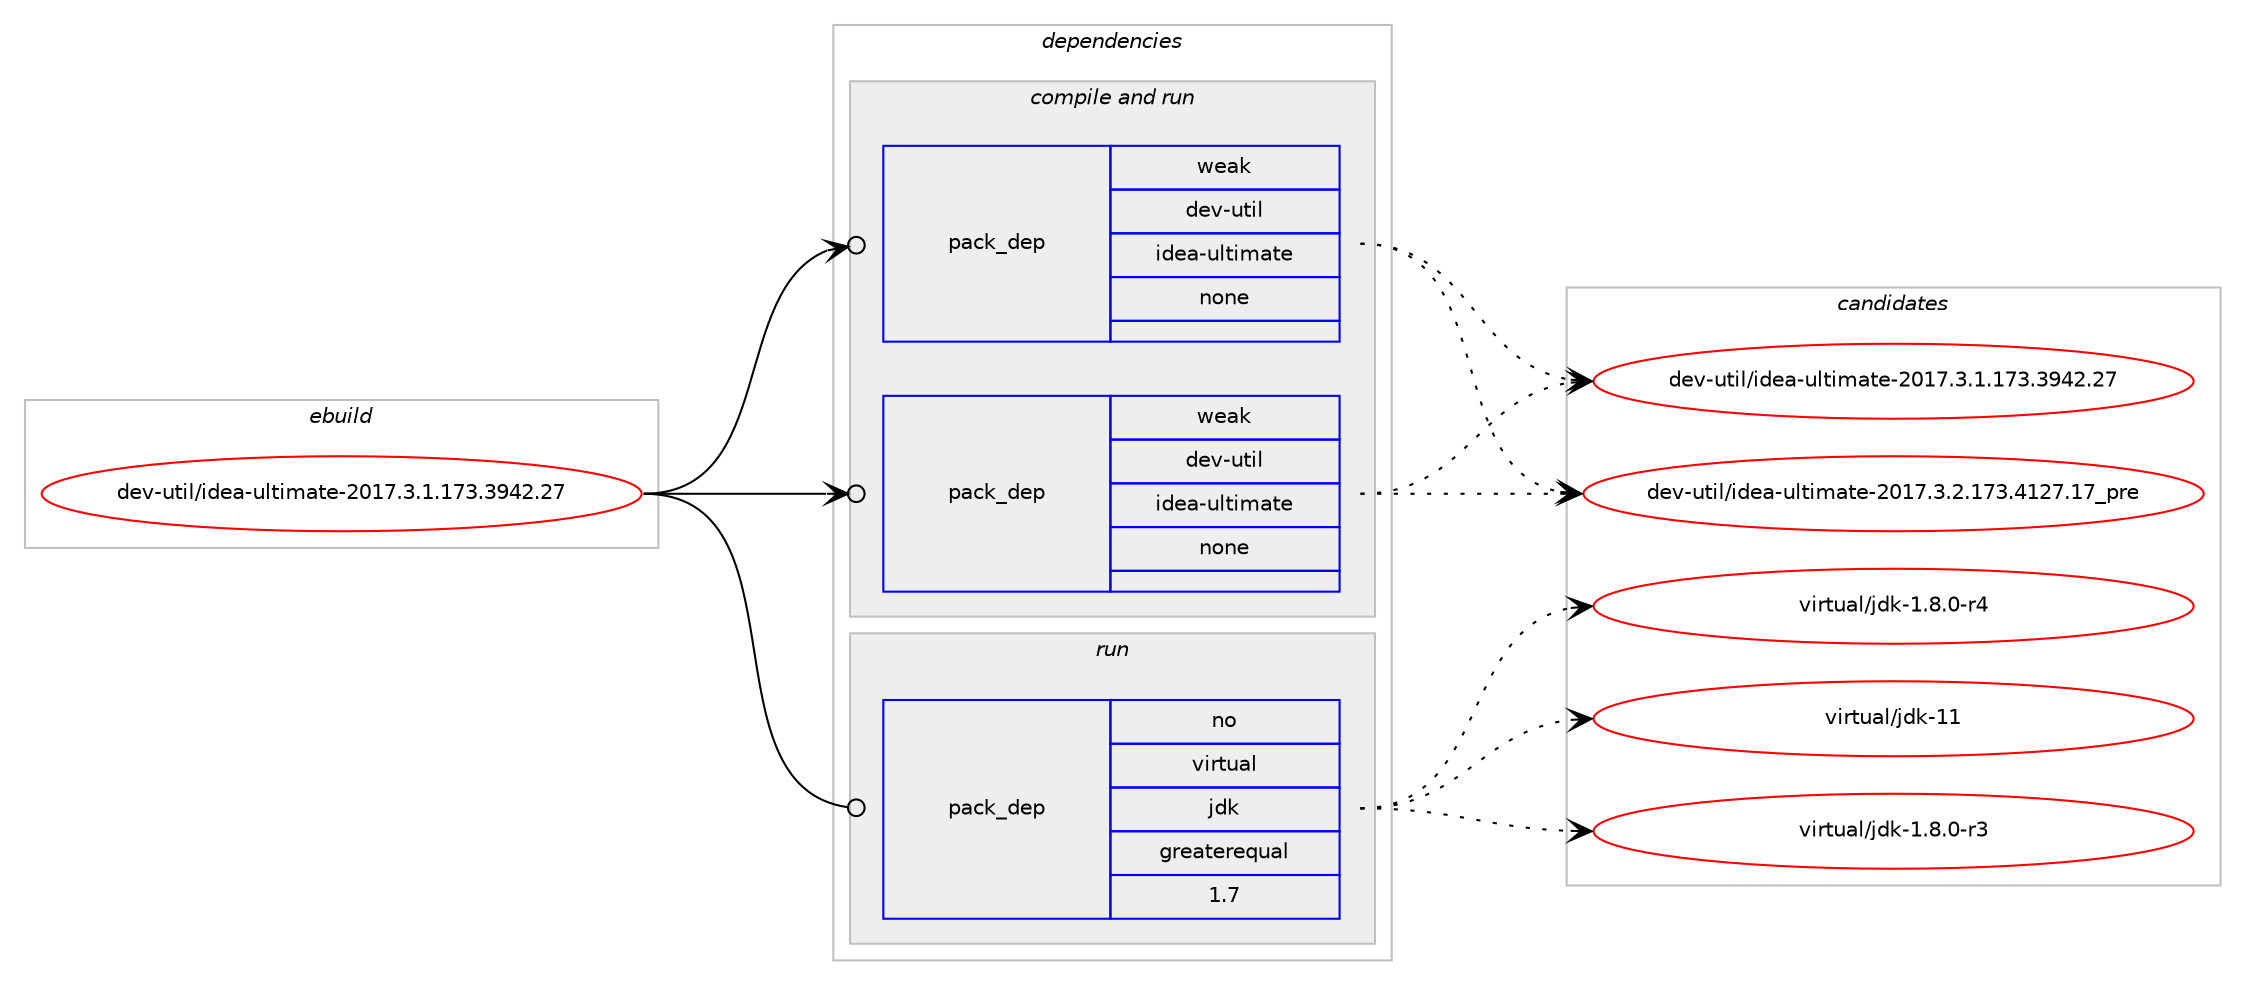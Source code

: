 digraph prolog {

# *************
# Graph options
# *************

newrank=true;
concentrate=true;
compound=true;
graph [rankdir=LR,fontname=Helvetica,fontsize=10,ranksep=1.5];#, ranksep=2.5, nodesep=0.2];
edge  [arrowhead=vee];
node  [fontname=Helvetica,fontsize=10];

# **********
# The ebuild
# **********

subgraph cluster_leftcol {
color=gray;
rank=same;
label=<<i>ebuild</i>>;
id [label="dev-util/idea-ultimate-2017.3.1.173.3942.27", color=red, width=4, href="../dev-util/idea-ultimate-2017.3.1.173.3942.27.svg"];
}

# ****************
# The dependencies
# ****************

subgraph cluster_midcol {
color=gray;
label=<<i>dependencies</i>>;
subgraph cluster_compile {
fillcolor="#eeeeee";
style=filled;
label=<<i>compile</i>>;
}
subgraph cluster_compileandrun {
fillcolor="#eeeeee";
style=filled;
label=<<i>compile and run</i>>;
subgraph pack1098155 {
dependency1546352 [label=<<TABLE BORDER="0" CELLBORDER="1" CELLSPACING="0" CELLPADDING="4" WIDTH="220"><TR><TD ROWSPAN="6" CELLPADDING="30">pack_dep</TD></TR><TR><TD WIDTH="110">weak</TD></TR><TR><TD>dev-util</TD></TR><TR><TD>idea-ultimate</TD></TR><TR><TD>none</TD></TR><TR><TD></TD></TR></TABLE>>, shape=none, color=blue];
}
id:e -> dependency1546352:w [weight=20,style="solid",arrowhead="odotvee"];
subgraph pack1098156 {
dependency1546353 [label=<<TABLE BORDER="0" CELLBORDER="1" CELLSPACING="0" CELLPADDING="4" WIDTH="220"><TR><TD ROWSPAN="6" CELLPADDING="30">pack_dep</TD></TR><TR><TD WIDTH="110">weak</TD></TR><TR><TD>dev-util</TD></TR><TR><TD>idea-ultimate</TD></TR><TR><TD>none</TD></TR><TR><TD></TD></TR></TABLE>>, shape=none, color=blue];
}
id:e -> dependency1546353:w [weight=20,style="solid",arrowhead="odotvee"];
}
subgraph cluster_run {
fillcolor="#eeeeee";
style=filled;
label=<<i>run</i>>;
subgraph pack1098157 {
dependency1546354 [label=<<TABLE BORDER="0" CELLBORDER="1" CELLSPACING="0" CELLPADDING="4" WIDTH="220"><TR><TD ROWSPAN="6" CELLPADDING="30">pack_dep</TD></TR><TR><TD WIDTH="110">no</TD></TR><TR><TD>virtual</TD></TR><TR><TD>jdk</TD></TR><TR><TD>greaterequal</TD></TR><TR><TD>1.7</TD></TR></TABLE>>, shape=none, color=blue];
}
id:e -> dependency1546354:w [weight=20,style="solid",arrowhead="odot"];
}
}

# **************
# The candidates
# **************

subgraph cluster_choices {
rank=same;
color=gray;
label=<<i>candidates</i>>;

subgraph choice1098155 {
color=black;
nodesep=1;
choice1001011184511711610510847105100101974511710811610510997116101455048495546514649464955514651575250465055 [label="dev-util/idea-ultimate-2017.3.1.173.3942.27", color=red, width=4,href="../dev-util/idea-ultimate-2017.3.1.173.3942.27.svg"];
choice100101118451171161051084710510010197451171081161051099711610145504849554651465046495551465249505546495595112114101 [label="dev-util/idea-ultimate-2017.3.2.173.4127.17_pre", color=red, width=4,href="../dev-util/idea-ultimate-2017.3.2.173.4127.17_pre.svg"];
dependency1546352:e -> choice1001011184511711610510847105100101974511710811610510997116101455048495546514649464955514651575250465055:w [style=dotted,weight="100"];
dependency1546352:e -> choice100101118451171161051084710510010197451171081161051099711610145504849554651465046495551465249505546495595112114101:w [style=dotted,weight="100"];
}
subgraph choice1098156 {
color=black;
nodesep=1;
choice1001011184511711610510847105100101974511710811610510997116101455048495546514649464955514651575250465055 [label="dev-util/idea-ultimate-2017.3.1.173.3942.27", color=red, width=4,href="../dev-util/idea-ultimate-2017.3.1.173.3942.27.svg"];
choice100101118451171161051084710510010197451171081161051099711610145504849554651465046495551465249505546495595112114101 [label="dev-util/idea-ultimate-2017.3.2.173.4127.17_pre", color=red, width=4,href="../dev-util/idea-ultimate-2017.3.2.173.4127.17_pre.svg"];
dependency1546353:e -> choice1001011184511711610510847105100101974511710811610510997116101455048495546514649464955514651575250465055:w [style=dotted,weight="100"];
dependency1546353:e -> choice100101118451171161051084710510010197451171081161051099711610145504849554651465046495551465249505546495595112114101:w [style=dotted,weight="100"];
}
subgraph choice1098157 {
color=black;
nodesep=1;
choice11810511411611797108471061001074549465646484511451 [label="virtual/jdk-1.8.0-r3", color=red, width=4,href="../virtual/jdk-1.8.0-r3.svg"];
choice11810511411611797108471061001074549465646484511452 [label="virtual/jdk-1.8.0-r4", color=red, width=4,href="../virtual/jdk-1.8.0-r4.svg"];
choice1181051141161179710847106100107454949 [label="virtual/jdk-11", color=red, width=4,href="../virtual/jdk-11.svg"];
dependency1546354:e -> choice11810511411611797108471061001074549465646484511451:w [style=dotted,weight="100"];
dependency1546354:e -> choice11810511411611797108471061001074549465646484511452:w [style=dotted,weight="100"];
dependency1546354:e -> choice1181051141161179710847106100107454949:w [style=dotted,weight="100"];
}
}

}
